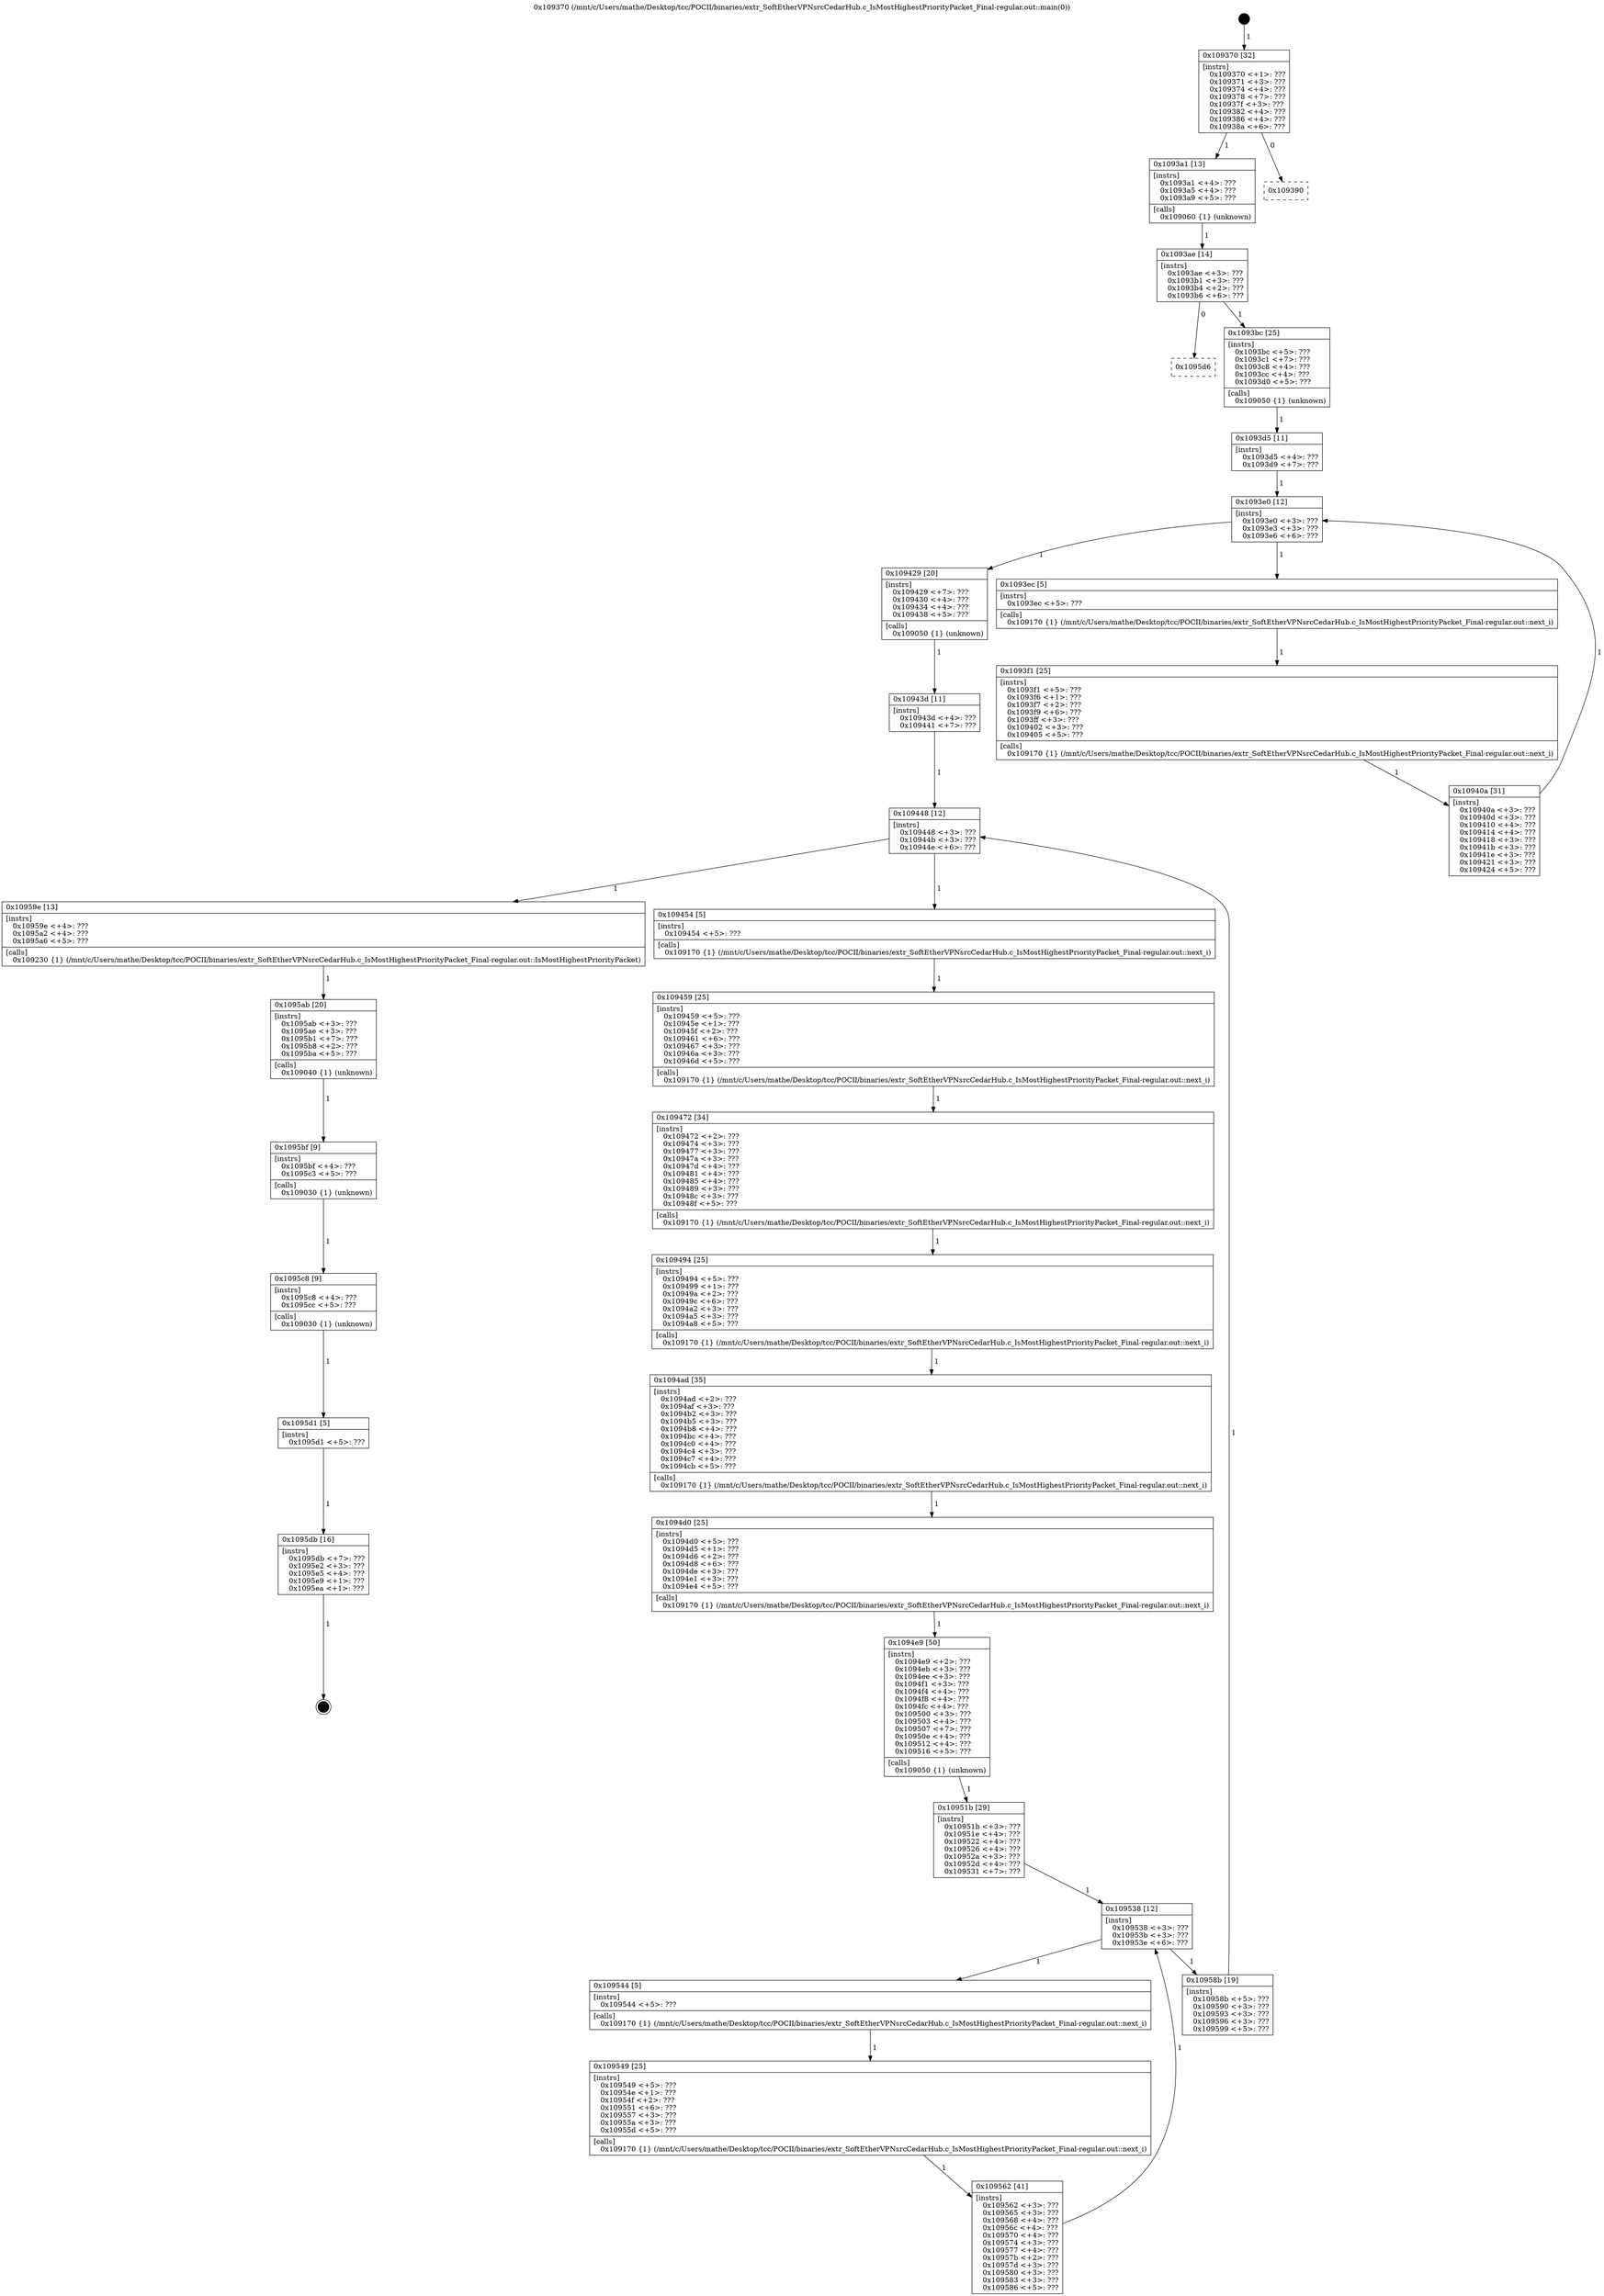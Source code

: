 digraph "0x109370" {
  label = "0x109370 (/mnt/c/Users/mathe/Desktop/tcc/POCII/binaries/extr_SoftEtherVPNsrcCedarHub.c_IsMostHighestPriorityPacket_Final-regular.out::main(0))"
  labelloc = "t"
  node[shape=record]

  Entry [label="",width=0.3,height=0.3,shape=circle,fillcolor=black,style=filled]
  "0x109370" [label="{
     0x109370 [32]\l
     | [instrs]\l
     &nbsp;&nbsp;0x109370 \<+1\>: ???\l
     &nbsp;&nbsp;0x109371 \<+3\>: ???\l
     &nbsp;&nbsp;0x109374 \<+4\>: ???\l
     &nbsp;&nbsp;0x109378 \<+7\>: ???\l
     &nbsp;&nbsp;0x10937f \<+3\>: ???\l
     &nbsp;&nbsp;0x109382 \<+4\>: ???\l
     &nbsp;&nbsp;0x109386 \<+4\>: ???\l
     &nbsp;&nbsp;0x10938a \<+6\>: ???\l
  }"]
  "0x1093a1" [label="{
     0x1093a1 [13]\l
     | [instrs]\l
     &nbsp;&nbsp;0x1093a1 \<+4\>: ???\l
     &nbsp;&nbsp;0x1093a5 \<+4\>: ???\l
     &nbsp;&nbsp;0x1093a9 \<+5\>: ???\l
     | [calls]\l
     &nbsp;&nbsp;0x109060 \{1\} (unknown)\l
  }"]
  "0x109390" [label="{
     0x109390\l
  }", style=dashed]
  "0x1093ae" [label="{
     0x1093ae [14]\l
     | [instrs]\l
     &nbsp;&nbsp;0x1093ae \<+3\>: ???\l
     &nbsp;&nbsp;0x1093b1 \<+3\>: ???\l
     &nbsp;&nbsp;0x1093b4 \<+2\>: ???\l
     &nbsp;&nbsp;0x1093b6 \<+6\>: ???\l
  }"]
  "0x1095d6" [label="{
     0x1095d6\l
  }", style=dashed]
  "0x1093bc" [label="{
     0x1093bc [25]\l
     | [instrs]\l
     &nbsp;&nbsp;0x1093bc \<+5\>: ???\l
     &nbsp;&nbsp;0x1093c1 \<+7\>: ???\l
     &nbsp;&nbsp;0x1093c8 \<+4\>: ???\l
     &nbsp;&nbsp;0x1093cc \<+4\>: ???\l
     &nbsp;&nbsp;0x1093d0 \<+5\>: ???\l
     | [calls]\l
     &nbsp;&nbsp;0x109050 \{1\} (unknown)\l
  }"]
  Exit [label="",width=0.3,height=0.3,shape=circle,fillcolor=black,style=filled,peripheries=2]
  "0x1093e0" [label="{
     0x1093e0 [12]\l
     | [instrs]\l
     &nbsp;&nbsp;0x1093e0 \<+3\>: ???\l
     &nbsp;&nbsp;0x1093e3 \<+3\>: ???\l
     &nbsp;&nbsp;0x1093e6 \<+6\>: ???\l
  }"]
  "0x109429" [label="{
     0x109429 [20]\l
     | [instrs]\l
     &nbsp;&nbsp;0x109429 \<+7\>: ???\l
     &nbsp;&nbsp;0x109430 \<+4\>: ???\l
     &nbsp;&nbsp;0x109434 \<+4\>: ???\l
     &nbsp;&nbsp;0x109438 \<+5\>: ???\l
     | [calls]\l
     &nbsp;&nbsp;0x109050 \{1\} (unknown)\l
  }"]
  "0x1093ec" [label="{
     0x1093ec [5]\l
     | [instrs]\l
     &nbsp;&nbsp;0x1093ec \<+5\>: ???\l
     | [calls]\l
     &nbsp;&nbsp;0x109170 \{1\} (/mnt/c/Users/mathe/Desktop/tcc/POCII/binaries/extr_SoftEtherVPNsrcCedarHub.c_IsMostHighestPriorityPacket_Final-regular.out::next_i)\l
  }"]
  "0x1093f1" [label="{
     0x1093f1 [25]\l
     | [instrs]\l
     &nbsp;&nbsp;0x1093f1 \<+5\>: ???\l
     &nbsp;&nbsp;0x1093f6 \<+1\>: ???\l
     &nbsp;&nbsp;0x1093f7 \<+2\>: ???\l
     &nbsp;&nbsp;0x1093f9 \<+6\>: ???\l
     &nbsp;&nbsp;0x1093ff \<+3\>: ???\l
     &nbsp;&nbsp;0x109402 \<+3\>: ???\l
     &nbsp;&nbsp;0x109405 \<+5\>: ???\l
     | [calls]\l
     &nbsp;&nbsp;0x109170 \{1\} (/mnt/c/Users/mathe/Desktop/tcc/POCII/binaries/extr_SoftEtherVPNsrcCedarHub.c_IsMostHighestPriorityPacket_Final-regular.out::next_i)\l
  }"]
  "0x10940a" [label="{
     0x10940a [31]\l
     | [instrs]\l
     &nbsp;&nbsp;0x10940a \<+3\>: ???\l
     &nbsp;&nbsp;0x10940d \<+3\>: ???\l
     &nbsp;&nbsp;0x109410 \<+4\>: ???\l
     &nbsp;&nbsp;0x109414 \<+4\>: ???\l
     &nbsp;&nbsp;0x109418 \<+3\>: ???\l
     &nbsp;&nbsp;0x10941b \<+3\>: ???\l
     &nbsp;&nbsp;0x10941e \<+3\>: ???\l
     &nbsp;&nbsp;0x109421 \<+3\>: ???\l
     &nbsp;&nbsp;0x109424 \<+5\>: ???\l
  }"]
  "0x1093d5" [label="{
     0x1093d5 [11]\l
     | [instrs]\l
     &nbsp;&nbsp;0x1093d5 \<+4\>: ???\l
     &nbsp;&nbsp;0x1093d9 \<+7\>: ???\l
  }"]
  "0x109448" [label="{
     0x109448 [12]\l
     | [instrs]\l
     &nbsp;&nbsp;0x109448 \<+3\>: ???\l
     &nbsp;&nbsp;0x10944b \<+3\>: ???\l
     &nbsp;&nbsp;0x10944e \<+6\>: ???\l
  }"]
  "0x10959e" [label="{
     0x10959e [13]\l
     | [instrs]\l
     &nbsp;&nbsp;0x10959e \<+4\>: ???\l
     &nbsp;&nbsp;0x1095a2 \<+4\>: ???\l
     &nbsp;&nbsp;0x1095a6 \<+5\>: ???\l
     | [calls]\l
     &nbsp;&nbsp;0x109230 \{1\} (/mnt/c/Users/mathe/Desktop/tcc/POCII/binaries/extr_SoftEtherVPNsrcCedarHub.c_IsMostHighestPriorityPacket_Final-regular.out::IsMostHighestPriorityPacket)\l
  }"]
  "0x109454" [label="{
     0x109454 [5]\l
     | [instrs]\l
     &nbsp;&nbsp;0x109454 \<+5\>: ???\l
     | [calls]\l
     &nbsp;&nbsp;0x109170 \{1\} (/mnt/c/Users/mathe/Desktop/tcc/POCII/binaries/extr_SoftEtherVPNsrcCedarHub.c_IsMostHighestPriorityPacket_Final-regular.out::next_i)\l
  }"]
  "0x109459" [label="{
     0x109459 [25]\l
     | [instrs]\l
     &nbsp;&nbsp;0x109459 \<+5\>: ???\l
     &nbsp;&nbsp;0x10945e \<+1\>: ???\l
     &nbsp;&nbsp;0x10945f \<+2\>: ???\l
     &nbsp;&nbsp;0x109461 \<+6\>: ???\l
     &nbsp;&nbsp;0x109467 \<+3\>: ???\l
     &nbsp;&nbsp;0x10946a \<+3\>: ???\l
     &nbsp;&nbsp;0x10946d \<+5\>: ???\l
     | [calls]\l
     &nbsp;&nbsp;0x109170 \{1\} (/mnt/c/Users/mathe/Desktop/tcc/POCII/binaries/extr_SoftEtherVPNsrcCedarHub.c_IsMostHighestPriorityPacket_Final-regular.out::next_i)\l
  }"]
  "0x109472" [label="{
     0x109472 [34]\l
     | [instrs]\l
     &nbsp;&nbsp;0x109472 \<+2\>: ???\l
     &nbsp;&nbsp;0x109474 \<+3\>: ???\l
     &nbsp;&nbsp;0x109477 \<+3\>: ???\l
     &nbsp;&nbsp;0x10947a \<+3\>: ???\l
     &nbsp;&nbsp;0x10947d \<+4\>: ???\l
     &nbsp;&nbsp;0x109481 \<+4\>: ???\l
     &nbsp;&nbsp;0x109485 \<+4\>: ???\l
     &nbsp;&nbsp;0x109489 \<+3\>: ???\l
     &nbsp;&nbsp;0x10948c \<+3\>: ???\l
     &nbsp;&nbsp;0x10948f \<+5\>: ???\l
     | [calls]\l
     &nbsp;&nbsp;0x109170 \{1\} (/mnt/c/Users/mathe/Desktop/tcc/POCII/binaries/extr_SoftEtherVPNsrcCedarHub.c_IsMostHighestPriorityPacket_Final-regular.out::next_i)\l
  }"]
  "0x109494" [label="{
     0x109494 [25]\l
     | [instrs]\l
     &nbsp;&nbsp;0x109494 \<+5\>: ???\l
     &nbsp;&nbsp;0x109499 \<+1\>: ???\l
     &nbsp;&nbsp;0x10949a \<+2\>: ???\l
     &nbsp;&nbsp;0x10949c \<+6\>: ???\l
     &nbsp;&nbsp;0x1094a2 \<+3\>: ???\l
     &nbsp;&nbsp;0x1094a5 \<+3\>: ???\l
     &nbsp;&nbsp;0x1094a8 \<+5\>: ???\l
     | [calls]\l
     &nbsp;&nbsp;0x109170 \{1\} (/mnt/c/Users/mathe/Desktop/tcc/POCII/binaries/extr_SoftEtherVPNsrcCedarHub.c_IsMostHighestPriorityPacket_Final-regular.out::next_i)\l
  }"]
  "0x1094ad" [label="{
     0x1094ad [35]\l
     | [instrs]\l
     &nbsp;&nbsp;0x1094ad \<+2\>: ???\l
     &nbsp;&nbsp;0x1094af \<+3\>: ???\l
     &nbsp;&nbsp;0x1094b2 \<+3\>: ???\l
     &nbsp;&nbsp;0x1094b5 \<+3\>: ???\l
     &nbsp;&nbsp;0x1094b8 \<+4\>: ???\l
     &nbsp;&nbsp;0x1094bc \<+4\>: ???\l
     &nbsp;&nbsp;0x1094c0 \<+4\>: ???\l
     &nbsp;&nbsp;0x1094c4 \<+3\>: ???\l
     &nbsp;&nbsp;0x1094c7 \<+4\>: ???\l
     &nbsp;&nbsp;0x1094cb \<+5\>: ???\l
     | [calls]\l
     &nbsp;&nbsp;0x109170 \{1\} (/mnt/c/Users/mathe/Desktop/tcc/POCII/binaries/extr_SoftEtherVPNsrcCedarHub.c_IsMostHighestPriorityPacket_Final-regular.out::next_i)\l
  }"]
  "0x1094d0" [label="{
     0x1094d0 [25]\l
     | [instrs]\l
     &nbsp;&nbsp;0x1094d0 \<+5\>: ???\l
     &nbsp;&nbsp;0x1094d5 \<+1\>: ???\l
     &nbsp;&nbsp;0x1094d6 \<+2\>: ???\l
     &nbsp;&nbsp;0x1094d8 \<+6\>: ???\l
     &nbsp;&nbsp;0x1094de \<+3\>: ???\l
     &nbsp;&nbsp;0x1094e1 \<+3\>: ???\l
     &nbsp;&nbsp;0x1094e4 \<+5\>: ???\l
     | [calls]\l
     &nbsp;&nbsp;0x109170 \{1\} (/mnt/c/Users/mathe/Desktop/tcc/POCII/binaries/extr_SoftEtherVPNsrcCedarHub.c_IsMostHighestPriorityPacket_Final-regular.out::next_i)\l
  }"]
  "0x1094e9" [label="{
     0x1094e9 [50]\l
     | [instrs]\l
     &nbsp;&nbsp;0x1094e9 \<+2\>: ???\l
     &nbsp;&nbsp;0x1094eb \<+3\>: ???\l
     &nbsp;&nbsp;0x1094ee \<+3\>: ???\l
     &nbsp;&nbsp;0x1094f1 \<+3\>: ???\l
     &nbsp;&nbsp;0x1094f4 \<+4\>: ???\l
     &nbsp;&nbsp;0x1094f8 \<+4\>: ???\l
     &nbsp;&nbsp;0x1094fc \<+4\>: ???\l
     &nbsp;&nbsp;0x109500 \<+3\>: ???\l
     &nbsp;&nbsp;0x109503 \<+4\>: ???\l
     &nbsp;&nbsp;0x109507 \<+7\>: ???\l
     &nbsp;&nbsp;0x10950e \<+4\>: ???\l
     &nbsp;&nbsp;0x109512 \<+4\>: ???\l
     &nbsp;&nbsp;0x109516 \<+5\>: ???\l
     | [calls]\l
     &nbsp;&nbsp;0x109050 \{1\} (unknown)\l
  }"]
  "0x109538" [label="{
     0x109538 [12]\l
     | [instrs]\l
     &nbsp;&nbsp;0x109538 \<+3\>: ???\l
     &nbsp;&nbsp;0x10953b \<+3\>: ???\l
     &nbsp;&nbsp;0x10953e \<+6\>: ???\l
  }"]
  "0x10958b" [label="{
     0x10958b [19]\l
     | [instrs]\l
     &nbsp;&nbsp;0x10958b \<+5\>: ???\l
     &nbsp;&nbsp;0x109590 \<+3\>: ???\l
     &nbsp;&nbsp;0x109593 \<+3\>: ???\l
     &nbsp;&nbsp;0x109596 \<+3\>: ???\l
     &nbsp;&nbsp;0x109599 \<+5\>: ???\l
  }"]
  "0x109544" [label="{
     0x109544 [5]\l
     | [instrs]\l
     &nbsp;&nbsp;0x109544 \<+5\>: ???\l
     | [calls]\l
     &nbsp;&nbsp;0x109170 \{1\} (/mnt/c/Users/mathe/Desktop/tcc/POCII/binaries/extr_SoftEtherVPNsrcCedarHub.c_IsMostHighestPriorityPacket_Final-regular.out::next_i)\l
  }"]
  "0x109549" [label="{
     0x109549 [25]\l
     | [instrs]\l
     &nbsp;&nbsp;0x109549 \<+5\>: ???\l
     &nbsp;&nbsp;0x10954e \<+1\>: ???\l
     &nbsp;&nbsp;0x10954f \<+2\>: ???\l
     &nbsp;&nbsp;0x109551 \<+6\>: ???\l
     &nbsp;&nbsp;0x109557 \<+3\>: ???\l
     &nbsp;&nbsp;0x10955a \<+3\>: ???\l
     &nbsp;&nbsp;0x10955d \<+5\>: ???\l
     | [calls]\l
     &nbsp;&nbsp;0x109170 \{1\} (/mnt/c/Users/mathe/Desktop/tcc/POCII/binaries/extr_SoftEtherVPNsrcCedarHub.c_IsMostHighestPriorityPacket_Final-regular.out::next_i)\l
  }"]
  "0x109562" [label="{
     0x109562 [41]\l
     | [instrs]\l
     &nbsp;&nbsp;0x109562 \<+3\>: ???\l
     &nbsp;&nbsp;0x109565 \<+3\>: ???\l
     &nbsp;&nbsp;0x109568 \<+4\>: ???\l
     &nbsp;&nbsp;0x10956c \<+4\>: ???\l
     &nbsp;&nbsp;0x109570 \<+4\>: ???\l
     &nbsp;&nbsp;0x109574 \<+3\>: ???\l
     &nbsp;&nbsp;0x109577 \<+4\>: ???\l
     &nbsp;&nbsp;0x10957b \<+2\>: ???\l
     &nbsp;&nbsp;0x10957d \<+3\>: ???\l
     &nbsp;&nbsp;0x109580 \<+3\>: ???\l
     &nbsp;&nbsp;0x109583 \<+3\>: ???\l
     &nbsp;&nbsp;0x109586 \<+5\>: ???\l
  }"]
  "0x10951b" [label="{
     0x10951b [29]\l
     | [instrs]\l
     &nbsp;&nbsp;0x10951b \<+3\>: ???\l
     &nbsp;&nbsp;0x10951e \<+4\>: ???\l
     &nbsp;&nbsp;0x109522 \<+4\>: ???\l
     &nbsp;&nbsp;0x109526 \<+4\>: ???\l
     &nbsp;&nbsp;0x10952a \<+3\>: ???\l
     &nbsp;&nbsp;0x10952d \<+4\>: ???\l
     &nbsp;&nbsp;0x109531 \<+7\>: ???\l
  }"]
  "0x1095db" [label="{
     0x1095db [16]\l
     | [instrs]\l
     &nbsp;&nbsp;0x1095db \<+7\>: ???\l
     &nbsp;&nbsp;0x1095e2 \<+3\>: ???\l
     &nbsp;&nbsp;0x1095e5 \<+4\>: ???\l
     &nbsp;&nbsp;0x1095e9 \<+1\>: ???\l
     &nbsp;&nbsp;0x1095ea \<+1\>: ???\l
  }"]
  "0x10943d" [label="{
     0x10943d [11]\l
     | [instrs]\l
     &nbsp;&nbsp;0x10943d \<+4\>: ???\l
     &nbsp;&nbsp;0x109441 \<+7\>: ???\l
  }"]
  "0x1095ab" [label="{
     0x1095ab [20]\l
     | [instrs]\l
     &nbsp;&nbsp;0x1095ab \<+3\>: ???\l
     &nbsp;&nbsp;0x1095ae \<+3\>: ???\l
     &nbsp;&nbsp;0x1095b1 \<+7\>: ???\l
     &nbsp;&nbsp;0x1095b8 \<+2\>: ???\l
     &nbsp;&nbsp;0x1095ba \<+5\>: ???\l
     | [calls]\l
     &nbsp;&nbsp;0x109040 \{1\} (unknown)\l
  }"]
  "0x1095bf" [label="{
     0x1095bf [9]\l
     | [instrs]\l
     &nbsp;&nbsp;0x1095bf \<+4\>: ???\l
     &nbsp;&nbsp;0x1095c3 \<+5\>: ???\l
     | [calls]\l
     &nbsp;&nbsp;0x109030 \{1\} (unknown)\l
  }"]
  "0x1095c8" [label="{
     0x1095c8 [9]\l
     | [instrs]\l
     &nbsp;&nbsp;0x1095c8 \<+4\>: ???\l
     &nbsp;&nbsp;0x1095cc \<+5\>: ???\l
     | [calls]\l
     &nbsp;&nbsp;0x109030 \{1\} (unknown)\l
  }"]
  "0x1095d1" [label="{
     0x1095d1 [5]\l
     | [instrs]\l
     &nbsp;&nbsp;0x1095d1 \<+5\>: ???\l
  }"]
  Entry -> "0x109370" [label=" 1"]
  "0x109370" -> "0x1093a1" [label=" 1"]
  "0x109370" -> "0x109390" [label=" 0"]
  "0x1093a1" -> "0x1093ae" [label=" 1"]
  "0x1093ae" -> "0x1095d6" [label=" 0"]
  "0x1093ae" -> "0x1093bc" [label=" 1"]
  "0x1095db" -> Exit [label=" 1"]
  "0x1093bc" -> "0x1093d5" [label=" 1"]
  "0x1093e0" -> "0x109429" [label=" 1"]
  "0x1093e0" -> "0x1093ec" [label=" 1"]
  "0x1093ec" -> "0x1093f1" [label=" 1"]
  "0x1093f1" -> "0x10940a" [label=" 1"]
  "0x1093d5" -> "0x1093e0" [label=" 1"]
  "0x10940a" -> "0x1093e0" [label=" 1"]
  "0x109429" -> "0x10943d" [label=" 1"]
  "0x109448" -> "0x10959e" [label=" 1"]
  "0x109448" -> "0x109454" [label=" 1"]
  "0x109454" -> "0x109459" [label=" 1"]
  "0x109459" -> "0x109472" [label=" 1"]
  "0x109472" -> "0x109494" [label=" 1"]
  "0x109494" -> "0x1094ad" [label=" 1"]
  "0x1094ad" -> "0x1094d0" [label=" 1"]
  "0x1094d0" -> "0x1094e9" [label=" 1"]
  "0x1094e9" -> "0x10951b" [label=" 1"]
  "0x109538" -> "0x10958b" [label=" 1"]
  "0x109538" -> "0x109544" [label=" 1"]
  "0x109544" -> "0x109549" [label=" 1"]
  "0x109549" -> "0x109562" [label=" 1"]
  "0x10951b" -> "0x109538" [label=" 1"]
  "0x109562" -> "0x109538" [label=" 1"]
  "0x1095d1" -> "0x1095db" [label=" 1"]
  "0x10943d" -> "0x109448" [label=" 1"]
  "0x10958b" -> "0x109448" [label=" 1"]
  "0x10959e" -> "0x1095ab" [label=" 1"]
  "0x1095ab" -> "0x1095bf" [label=" 1"]
  "0x1095bf" -> "0x1095c8" [label=" 1"]
  "0x1095c8" -> "0x1095d1" [label=" 1"]
}
